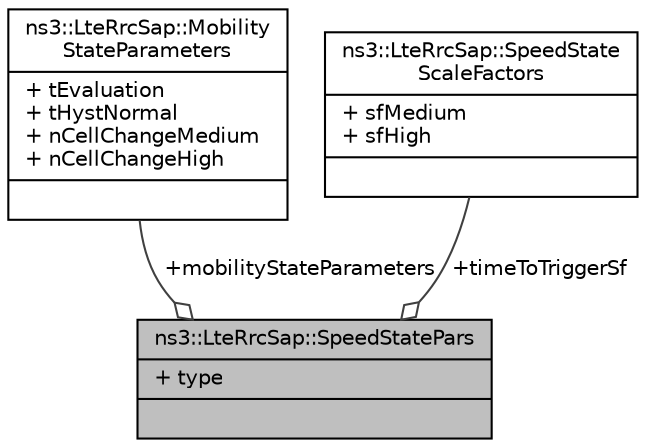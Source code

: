 digraph "ns3::LteRrcSap::SpeedStatePars"
{
  edge [fontname="Helvetica",fontsize="10",labelfontname="Helvetica",labelfontsize="10"];
  node [fontname="Helvetica",fontsize="10",shape=record];
  Node1 [label="{ns3::LteRrcSap::SpeedStatePars\n|+ type\l|}",height=0.2,width=0.4,color="black", fillcolor="grey75", style="filled", fontcolor="black"];
  Node2 -> Node1 [color="grey25",fontsize="10",style="solid",label=" +mobilityStateParameters" ,arrowhead="odiamond"];
  Node2 [label="{ns3::LteRrcSap::Mobility\lStateParameters\n|+ tEvaluation\l+ tHystNormal\l+ nCellChangeMedium\l+ nCellChangeHigh\l|}",height=0.2,width=0.4,color="black", fillcolor="white", style="filled",URL="$de/d42/structns3_1_1LteRrcSap_1_1MobilityStateParameters.html"];
  Node3 -> Node1 [color="grey25",fontsize="10",style="solid",label=" +timeToTriggerSf" ,arrowhead="odiamond"];
  Node3 [label="{ns3::LteRrcSap::SpeedState\lScaleFactors\n|+ sfMedium\l+ sfHigh\l|}",height=0.2,width=0.4,color="black", fillcolor="white", style="filled",URL="$dc/df9/structns3_1_1LteRrcSap_1_1SpeedStateScaleFactors.html"];
}
